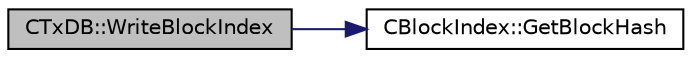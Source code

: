 digraph "CTxDB::WriteBlockIndex"
{
  edge [fontname="Helvetica",fontsize="10",labelfontname="Helvetica",labelfontsize="10"];
  node [fontname="Helvetica",fontsize="10",shape=record];
  rankdir="LR";
  Node750 [label="CTxDB::WriteBlockIndex",height=0.2,width=0.4,color="black", fillcolor="grey75", style="filled", fontcolor="black"];
  Node750 -> Node751 [color="midnightblue",fontsize="10",style="solid",fontname="Helvetica"];
  Node751 [label="CBlockIndex::GetBlockHash",height=0.2,width=0.4,color="black", fillcolor="white", style="filled",URL="$d3/dbd/class_c_block_index.html#a98490a2788c65cdd6ae9002b004dd74c"];
}
